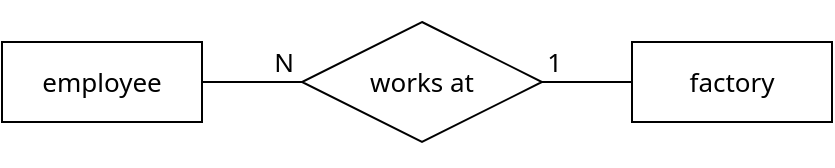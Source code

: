 <mxfile version="15.5.2" type="device"><diagram id="mmsHz0f96N0xRhlXWRxk" name="Page-1"><mxGraphModel dx="1422" dy="730" grid="1" gridSize="10" guides="1" tooltips="1" connect="1" arrows="1" fold="1" page="1" pageScale="1" pageWidth="850" pageHeight="1100" math="0" shadow="0"><root><mxCell id="0"/><mxCell id="1" parent="0"/><mxCell id="qEdGZAPbmVhA0S-P04zX-8" value="" style="rounded=0;whiteSpace=wrap;html=1;fontFamily=Noto Sans;fontSource=https%3A%2F%2Ffonts.googleapis.com%2Fcss%3Ffamily%3DNoto%2BSans;strokeColor=none;fillColor=none;" parent="1" vertex="1"><mxGeometry x="253.5" y="19" width="30" height="20" as="geometry"/></mxCell><mxCell id="qEdGZAPbmVhA0S-P04zX-9" value="" style="rounded=0;whiteSpace=wrap;html=1;fontFamily=Noto Sans;fontSource=https%3A%2F%2Ffonts.googleapis.com%2Fcss%3Ffamily%3DNoto%2BSans;strokeColor=none;fillColor=none;" parent="1" vertex="1"><mxGeometry x="256.5" y="82" width="30" height="20" as="geometry"/></mxCell><mxCell id="qEdGZAPbmVhA0S-P04zX-1" value="employee" style="whiteSpace=wrap;html=1;align=center;fontSize=13;fontFamily=Noto Sans;fontSource=https%3A%2F%2Ffonts.googleapis.com%2Fcss%3Ffamily%3DNoto%2BSans;" parent="1" vertex="1"><mxGeometry x="60" y="40" width="100" height="40" as="geometry"/></mxCell><mxCell id="qEdGZAPbmVhA0S-P04zX-2" value="works at" style="shape=rhombus;perimeter=rhombusPerimeter;whiteSpace=wrap;html=1;align=center;fontSize=13;fontFamily=Noto Sans;fontSource=https%3A%2F%2Ffonts.googleapis.com%2Fcss%3Ffamily%3DNoto%2BSans;" parent="1" vertex="1"><mxGeometry x="210" y="30" width="120" height="60" as="geometry"/></mxCell><mxCell id="qEdGZAPbmVhA0S-P04zX-3" value="factory" style="whiteSpace=wrap;html=1;align=center;fontSize=13;fontFamily=Noto Sans;fontSource=https%3A%2F%2Ffonts.googleapis.com%2Fcss%3Ffamily%3DNoto%2BSans;" parent="1" vertex="1"><mxGeometry x="375" y="40" width="100" height="40" as="geometry"/></mxCell><mxCell id="ZAWtezYt2cLSpRu6zlCd-1" value="" style="endArrow=none;html=1;rounded=0;exitX=1;exitY=0.5;exitDx=0;exitDy=0;entryX=0;entryY=0.5;entryDx=0;entryDy=0;fontSize=13;fontFamily=Noto Sans;fontSource=https%3A%2F%2Ffonts.googleapis.com%2Fcss%3Ffamily%3DNoto%2BSans;" edge="1" parent="1" source="qEdGZAPbmVhA0S-P04zX-1" target="qEdGZAPbmVhA0S-P04zX-2"><mxGeometry relative="1" as="geometry"><mxPoint x="250" y="210" as="sourcePoint"/><mxPoint x="250" y="285" as="targetPoint"/></mxGeometry></mxCell><mxCell id="ZAWtezYt2cLSpRu6zlCd-2" value="N" style="resizable=0;html=1;align=right;verticalAlign=bottom;fontSize=13;fontFamily=Noto Sans;fontSource=https%3A%2F%2Ffonts.googleapis.com%2Fcss%3Ffamily%3DNoto%2BSans;" connectable="0" vertex="1" parent="ZAWtezYt2cLSpRu6zlCd-1"><mxGeometry x="1" relative="1" as="geometry"><mxPoint x="-4" as="offset"/></mxGeometry></mxCell><mxCell id="ZAWtezYt2cLSpRu6zlCd-3" value="" style="endArrow=none;html=1;rounded=0;exitX=0;exitY=0.5;exitDx=0;exitDy=0;fontSize=13;fontFamily=Noto Sans;fontSource=https%3A%2F%2Ffonts.googleapis.com%2Fcss%3Ffamily%3DNoto%2BSans;entryX=1;entryY=0.5;entryDx=0;entryDy=0;" edge="1" parent="1" source="qEdGZAPbmVhA0S-P04zX-3" target="qEdGZAPbmVhA0S-P04zX-2"><mxGeometry relative="1" as="geometry"><mxPoint x="250" y="423" as="sourcePoint"/><mxPoint x="250" y="345" as="targetPoint"/></mxGeometry></mxCell><mxCell id="ZAWtezYt2cLSpRu6zlCd-4" value="1" style="resizable=0;html=1;align=right;verticalAlign=bottom;rotation=0;fontSize=13;fontFamily=Noto Sans;fontSource=https%3A%2F%2Ffonts.googleapis.com%2Fcss%3Ffamily%3DNoto%2BSans;" connectable="0" vertex="1" parent="ZAWtezYt2cLSpRu6zlCd-3"><mxGeometry x="1" relative="1" as="geometry"><mxPoint x="10" as="offset"/></mxGeometry></mxCell></root></mxGraphModel></diagram></mxfile>